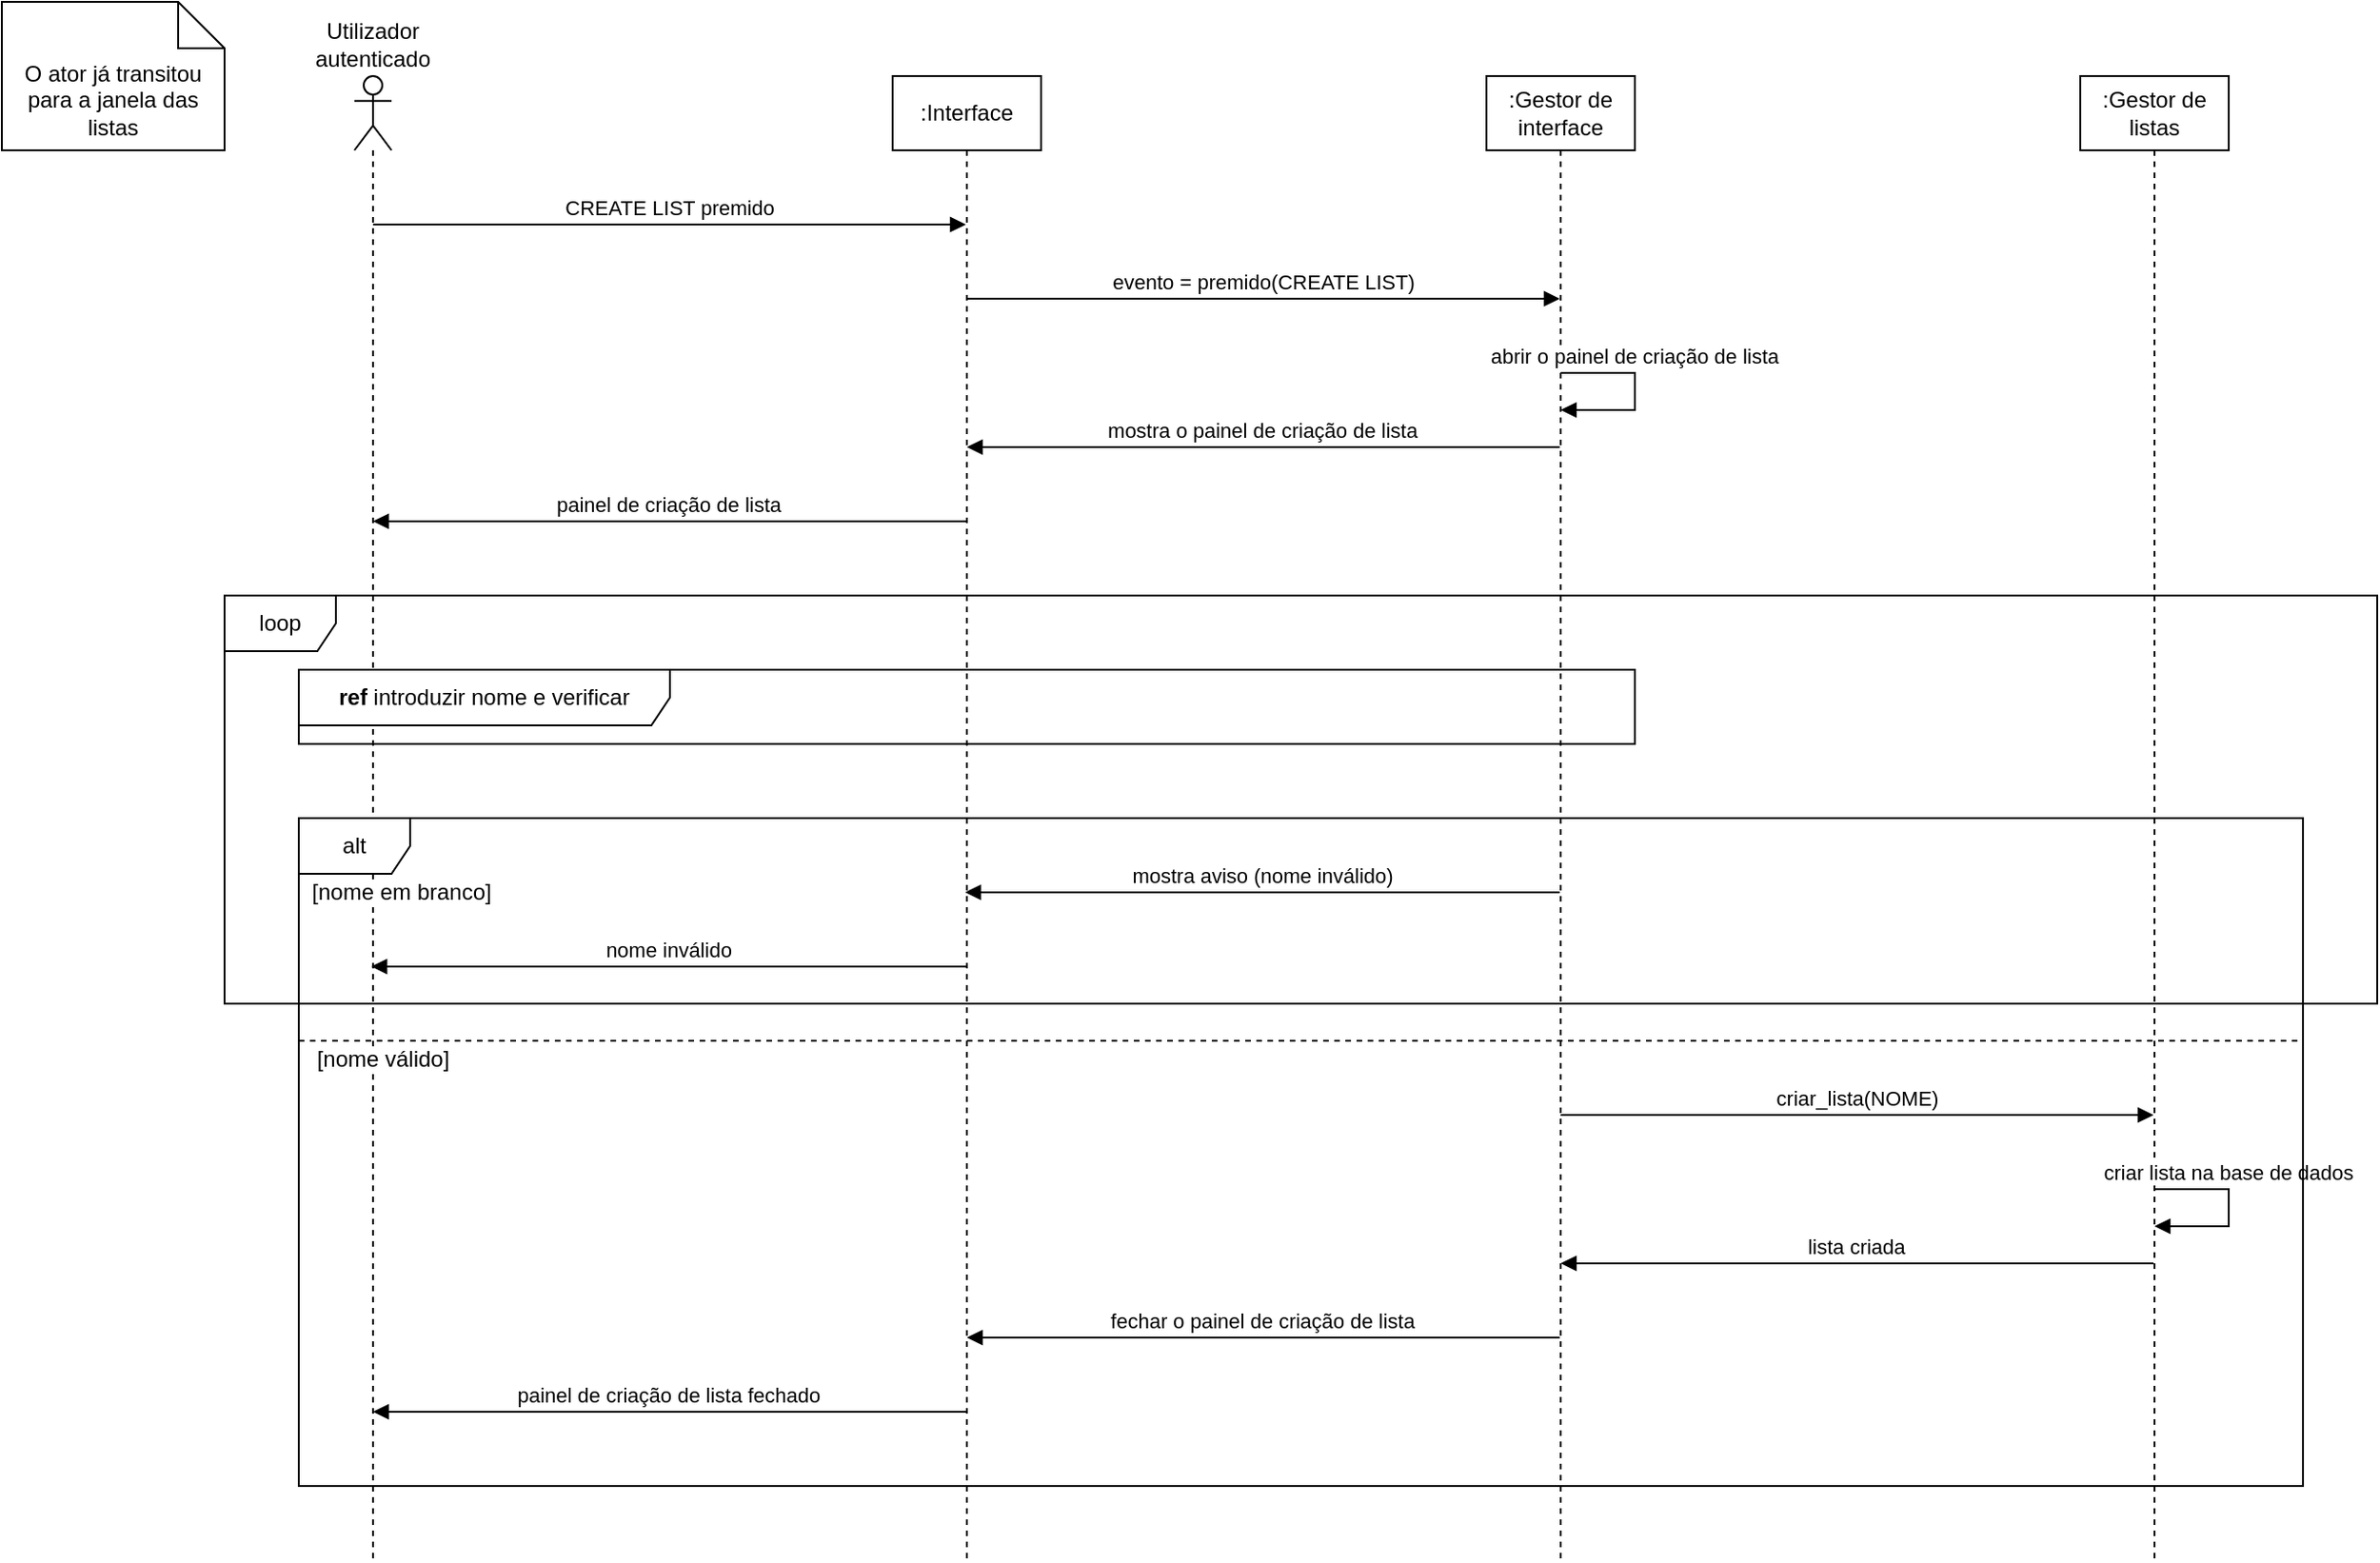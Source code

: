 <mxfile version="16.1.2" type="device" pages="3"><diagram id="XYPlCxF7I9MCoewmeqSu" name="Criar lista"><mxGraphModel dx="1394" dy="984" grid="1" gridSize="10" guides="1" tooltips="1" connect="1" arrows="1" fold="1" page="1" pageScale="1" pageWidth="1600" pageHeight="900" math="0" shadow="0"><root><mxCell id="OIZo7gTfgVD7Eu8Zu-Wl-0"/><mxCell id="OIZo7gTfgVD7Eu8Zu-Wl-1" parent="OIZo7gTfgVD7Eu8Zu-Wl-0"/><mxCell id="mObBKvC_nDAxO8Mfe1Za-4" value="loop" style="shape=umlFrame;whiteSpace=wrap;html=1;labelBackgroundColor=default;fillColor=default;" parent="OIZo7gTfgVD7Eu8Zu-Wl-1" vertex="1"><mxGeometry x="160" y="360" width="1160" height="220" as="geometry"/></mxCell><mxCell id="T3d4i_4xOjZyL9RDY3K1-0" value="Utilizador autenticado" style="shape=umlLifeline;participant=umlActor;perimeter=lifelinePerimeter;whiteSpace=wrap;html=1;container=1;collapsible=0;recursiveResize=0;verticalAlign=bottom;spacingTop=36;outlineConnect=0;labelPosition=center;verticalLabelPosition=top;align=center;" parent="OIZo7gTfgVD7Eu8Zu-Wl-1" vertex="1"><mxGeometry x="230" y="80" width="20" height="800" as="geometry"/></mxCell><mxCell id="Mh9mp_-mot73Px7lNRsS-0" value=":Interface&lt;br&gt;" style="shape=umlLifeline;perimeter=lifelinePerimeter;whiteSpace=wrap;html=1;container=1;collapsible=0;recursiveResize=0;outlineConnect=0;" parent="OIZo7gTfgVD7Eu8Zu-Wl-1" vertex="1"><mxGeometry x="520" y="80" width="80" height="800" as="geometry"/></mxCell><mxCell id="Mh9mp_-mot73Px7lNRsS-1" value=":Gestor de interface" style="shape=umlLifeline;perimeter=lifelinePerimeter;whiteSpace=wrap;html=1;container=1;collapsible=0;recursiveResize=0;outlineConnect=0;" parent="OIZo7gTfgVD7Eu8Zu-Wl-1" vertex="1"><mxGeometry x="840" y="80" width="80" height="800" as="geometry"/></mxCell><mxCell id="Mh9mp_-mot73Px7lNRsS-2" value=":Gestor de listas&lt;br&gt;" style="shape=umlLifeline;perimeter=lifelinePerimeter;whiteSpace=wrap;html=1;container=1;collapsible=0;recursiveResize=0;outlineConnect=0;" parent="OIZo7gTfgVD7Eu8Zu-Wl-1" vertex="1"><mxGeometry x="1160" y="80" width="80" height="800" as="geometry"/></mxCell><mxCell id="hlre5esi15ssn56SscDI-0" value="CREATE LIST premido" style="verticalAlign=bottom;endArrow=block;rounded=0;labelBackgroundColor=default;labelBorderColor=none;" parent="OIZo7gTfgVD7Eu8Zu-Wl-1" source="T3d4i_4xOjZyL9RDY3K1-0" target="Mh9mp_-mot73Px7lNRsS-0" edge="1"><mxGeometry width="80" relative="1" as="geometry"><mxPoint x="430" y="280" as="sourcePoint"/><mxPoint x="510" y="280" as="targetPoint"/><Array as="points"><mxPoint x="400" y="160"/></Array></mxGeometry></mxCell><mxCell id="zQake9UiFt2QZ5BeCRxp-0" value="O ator já transitou para a janela das listas" style="shape=note2;boundedLbl=1;whiteSpace=wrap;html=1;size=25;verticalAlign=top;align=center;" parent="OIZo7gTfgVD7Eu8Zu-Wl-1" vertex="1"><mxGeometry x="40" y="40" width="120" height="80" as="geometry"/></mxCell><mxCell id="aDj4afdbM1bRiDrGzAYx-0" value="evento = premido(CREATE LIST)" style="verticalAlign=bottom;endArrow=block;rounded=0;labelBackgroundColor=default;labelBorderColor=none;" parent="OIZo7gTfgVD7Eu8Zu-Wl-1" source="Mh9mp_-mot73Px7lNRsS-0" target="Mh9mp_-mot73Px7lNRsS-1" edge="1"><mxGeometry width="80" relative="1" as="geometry"><mxPoint x="249.63" y="170" as="sourcePoint"/><mxPoint x="569.5" y="170" as="targetPoint"/><Array as="points"><mxPoint x="720" y="200"/></Array></mxGeometry></mxCell><mxCell id="ssaA_1iam-OrB3tOT7x7-0" value="abrir o painel de criação de lista" style="verticalAlign=bottom;endArrow=block;rounded=0;labelBackgroundColor=default;labelBorderColor=none;" parent="OIZo7gTfgVD7Eu8Zu-Wl-1" source="Mh9mp_-mot73Px7lNRsS-1" target="Mh9mp_-mot73Px7lNRsS-1" edge="1"><mxGeometry x="-0.2" width="80" relative="1" as="geometry"><mxPoint x="569.759" y="210" as="sourcePoint"/><mxPoint x="889.5" y="210" as="targetPoint"/><Array as="points"><mxPoint x="920" y="240"/><mxPoint x="920" y="260"/></Array><mxPoint as="offset"/></mxGeometry></mxCell><mxCell id="6-xq6xQUz4ZGHkzs2S6z-0" value="mostra o painel de criação de lista" style="verticalAlign=bottom;endArrow=block;rounded=0;labelBackgroundColor=default;labelBorderColor=none;" parent="OIZo7gTfgVD7Eu8Zu-Wl-1" source="Mh9mp_-mot73Px7lNRsS-1" target="Mh9mp_-mot73Px7lNRsS-0" edge="1"><mxGeometry width="80" relative="1" as="geometry"><mxPoint x="569.63" y="210" as="sourcePoint"/><mxPoint x="889.5" y="210" as="targetPoint"/><Array as="points"><mxPoint x="720" y="280"/></Array></mxGeometry></mxCell><mxCell id="gFCVbj5Lqr_tmb5L68pP-1" value="painel de criação de lista" style="verticalAlign=bottom;endArrow=block;rounded=0;labelBackgroundColor=default;labelBorderColor=none;" parent="OIZo7gTfgVD7Eu8Zu-Wl-1" source="Mh9mp_-mot73Px7lNRsS-0" target="T3d4i_4xOjZyL9RDY3K1-0" edge="1"><mxGeometry width="80" relative="1" as="geometry"><mxPoint x="889.5" y="290" as="sourcePoint"/><mxPoint x="569.63" y="290" as="targetPoint"/><Array as="points"><mxPoint x="400" y="320"/></Array></mxGeometry></mxCell><mxCell id="-RpvPKj2PEUAYex8j3oC-0" value="" style="endArrow=none;html=1;rounded=0;shadow=0;sketch=0;dashed=1;" parent="OIZo7gTfgVD7Eu8Zu-Wl-1" edge="1"><mxGeometry width="50" height="50" relative="1" as="geometry"><mxPoint x="200" y="600" as="sourcePoint"/><mxPoint x="1280" y="600" as="targetPoint"/></mxGeometry></mxCell><mxCell id="-RpvPKj2PEUAYex8j3oC-2" value="[nome válido]" style="text;html=1;align=center;verticalAlign=middle;resizable=0;points=[];autosize=1;strokeColor=none;fillColor=none;labelBackgroundColor=default;" parent="OIZo7gTfgVD7Eu8Zu-Wl-1" vertex="1"><mxGeometry x="200" y="600" width="90" height="20" as="geometry"/></mxCell><mxCell id="-RpvPKj2PEUAYex8j3oC-3" value="[nome em branco]" style="text;html=1;align=center;verticalAlign=middle;resizable=0;points=[];autosize=1;strokeColor=none;fillColor=none;labelBackgroundColor=default;" parent="OIZo7gTfgVD7Eu8Zu-Wl-1" vertex="1"><mxGeometry x="200" y="510" width="110" height="20" as="geometry"/></mxCell><mxCell id="5FAsUvCCr6aodk-tCmaK-1" value="mostra aviso (nome inválido)" style="verticalAlign=bottom;endArrow=block;rounded=0;labelBackgroundColor=default;labelBorderColor=none;" parent="OIZo7gTfgVD7Eu8Zu-Wl-1" edge="1"><mxGeometry width="80" relative="1" as="geometry"><mxPoint x="879.5" y="520" as="sourcePoint"/><mxPoint x="559.071" y="520" as="targetPoint"/><Array as="points"><mxPoint x="720" y="520"/></Array></mxGeometry></mxCell><mxCell id="5FAsUvCCr6aodk-tCmaK-2" value="nome inválido" style="verticalAlign=bottom;endArrow=block;rounded=0;labelBackgroundColor=default;labelBorderColor=none;" parent="OIZo7gTfgVD7Eu8Zu-Wl-1" edge="1"><mxGeometry width="80" relative="1" as="geometry"><mxPoint x="559.5" y="560" as="sourcePoint"/><mxPoint x="239.071" y="560" as="targetPoint"/><Array as="points"><mxPoint x="400" y="560"/></Array></mxGeometry></mxCell><mxCell id="PuVhERAhS0Pgjg7t8_Rg-7" value="&lt;b&gt;ref&lt;/b&gt;&amp;nbsp;introduzir nome e verificar" style="shape=umlFrame;whiteSpace=wrap;html=1;labelBackgroundColor=default;fillColor=default;width=200;height=30;" parent="OIZo7gTfgVD7Eu8Zu-Wl-1" vertex="1"><mxGeometry x="200" y="400" width="720" height="40" as="geometry"/></mxCell><mxCell id="_0jgZ27fjVnv4o8v70qV-0" value="criar_lista(NOME)" style="verticalAlign=bottom;endArrow=block;rounded=0;labelBackgroundColor=default;labelBorderColor=none;" parent="OIZo7gTfgVD7Eu8Zu-Wl-1" source="Mh9mp_-mot73Px7lNRsS-1" target="Mh9mp_-mot73Px7lNRsS-2" edge="1"><mxGeometry width="80" relative="1" as="geometry"><mxPoint x="569.324" y="210" as="sourcePoint"/><mxPoint x="889.5" y="210" as="targetPoint"/><Array as="points"><mxPoint x="1040" y="640"/></Array></mxGeometry></mxCell><mxCell id="47yrgcup2OeVEz-lTcoj-0" value="criar lista na base de dados" style="verticalAlign=bottom;endArrow=block;rounded=0;labelBackgroundColor=default;labelBorderColor=none;" parent="OIZo7gTfgVD7Eu8Zu-Wl-1" source="Mh9mp_-mot73Px7lNRsS-2" target="Mh9mp_-mot73Px7lNRsS-2" edge="1"><mxGeometry x="-0.199" width="80" relative="1" as="geometry"><mxPoint x="889.324" y="690" as="sourcePoint"/><mxPoint x="1209.5" y="690" as="targetPoint"/><Array as="points"><mxPoint x="1240" y="680"/><mxPoint x="1240" y="700"/></Array><mxPoint as="offset"/></mxGeometry></mxCell><mxCell id="XujleqQ-cRWjsSJ-nrcS-0" value="lista criada" style="verticalAlign=bottom;endArrow=block;rounded=0;labelBackgroundColor=default;labelBorderColor=none;" parent="OIZo7gTfgVD7Eu8Zu-Wl-1" source="Mh9mp_-mot73Px7lNRsS-2" target="Mh9mp_-mot73Px7lNRsS-1" edge="1"><mxGeometry width="80" relative="1" as="geometry"><mxPoint x="889.324" y="690" as="sourcePoint"/><mxPoint x="1209.5" y="690" as="targetPoint"/><Array as="points"><mxPoint x="1040" y="720"/></Array></mxGeometry></mxCell><mxCell id="XujleqQ-cRWjsSJ-nrcS-1" value="fechar o painel de criação de lista" style="verticalAlign=bottom;endArrow=block;rounded=0;labelBackgroundColor=default;labelBorderColor=none;" parent="OIZo7gTfgVD7Eu8Zu-Wl-1" source="Mh9mp_-mot73Px7lNRsS-1" target="Mh9mp_-mot73Px7lNRsS-0" edge="1"><mxGeometry width="80" relative="1" as="geometry"><mxPoint x="1209.5" y="770" as="sourcePoint"/><mxPoint x="889.5" y="770" as="targetPoint"/><Array as="points"><mxPoint x="720" y="760"/></Array></mxGeometry></mxCell><mxCell id="ypJWEDjavxW-IOzkU1_l-0" value="painel de criação de lista fechado" style="verticalAlign=bottom;endArrow=block;rounded=0;labelBackgroundColor=default;labelBorderColor=none;" parent="OIZo7gTfgVD7Eu8Zu-Wl-1" source="Mh9mp_-mot73Px7lNRsS-0" target="T3d4i_4xOjZyL9RDY3K1-0" edge="1"><mxGeometry width="80" relative="1" as="geometry"><mxPoint x="889.5" y="810" as="sourcePoint"/><mxPoint x="569.5" y="810" as="targetPoint"/><Array as="points"><mxPoint x="400" y="800"/></Array></mxGeometry></mxCell><mxCell id="ExMp5mJAbhYZ5DSAt1m2-0" value="alt" style="shape=umlFrame;whiteSpace=wrap;html=1;" parent="OIZo7gTfgVD7Eu8Zu-Wl-1" vertex="1"><mxGeometry x="200" y="480" width="1080" height="360" as="geometry"/></mxCell></root></mxGraphModel></diagram><diagram id="WZ__vMwWDyUTh-8E1RWc" name="Comprar produtos"><mxGraphModel dx="1394" dy="984" grid="1" gridSize="10" guides="1" tooltips="1" connect="1" arrows="1" fold="1" page="1" pageScale="1" pageWidth="1600" pageHeight="900" math="0" shadow="0"><root><mxCell id="0"/><mxCell id="1" parent="0"/><mxCell id="iXWWdknwto0Gidg1INvI-3" value="Utilizador autenticado" style="shape=umlLifeline;participant=umlActor;perimeter=lifelinePerimeter;whiteSpace=wrap;html=1;container=1;collapsible=0;recursiveResize=0;verticalAlign=bottom;spacingTop=36;outlineConnect=0;labelPosition=center;verticalLabelPosition=top;align=center;" parent="1" vertex="1"><mxGeometry x="230" y="80" width="20" height="760" as="geometry"/></mxCell><mxCell id="iXWWdknwto0Gidg1INvI-6" value="BUY PRODUCTS premido" style="html=1;verticalAlign=bottom;endArrow=block;rounded=0;" parent="1" source="iXWWdknwto0Gidg1INvI-3" target="iXWWdknwto0Gidg1INvI-18" edge="1"><mxGeometry width="80" relative="1" as="geometry"><mxPoint x="540" y="300" as="sourcePoint"/><mxPoint x="459.5" y="190" as="targetPoint"/><Array as="points"><mxPoint x="380" y="160"/></Array></mxGeometry></mxCell><mxCell id="iXWWdknwto0Gidg1INvI-10" value="mostra os produtos necessários para comprar" style="html=1;verticalAlign=bottom;endArrow=block;rounded=0;" parent="1" source="iXWWdknwto0Gidg1INvI-19" target="iXWWdknwto0Gidg1INvI-18" edge="1"><mxGeometry width="80" relative="1" as="geometry"><mxPoint x="459.5" y="330" as="sourcePoint"/><mxPoint x="620" y="300" as="targetPoint"/><Array as="points"><mxPoint x="660" y="280"/></Array></mxGeometry></mxCell><mxCell id="iXWWdknwto0Gidg1INvI-14" value="evento = premido(BUY PRODUCTS)" style="html=1;verticalAlign=bottom;endArrow=block;rounded=0;" parent="1" source="iXWWdknwto0Gidg1INvI-18" target="iXWWdknwto0Gidg1INvI-19" edge="1"><mxGeometry width="80" relative="1" as="geometry"><mxPoint x="459.667" y="230" as="sourcePoint"/><mxPoint x="659.5" y="230" as="targetPoint"/><Array as="points"><mxPoint x="660" y="200"/></Array></mxGeometry></mxCell><mxCell id="iXWWdknwto0Gidg1INvI-15" value="transita para a janela de compra" style="html=1;verticalAlign=bottom;endArrow=block;rounded=0;" parent="1" source="iXWWdknwto0Gidg1INvI-19" target="iXWWdknwto0Gidg1INvI-19" edge="1"><mxGeometry x="-0.199" width="80" relative="1" as="geometry"><mxPoint x="659.5" y="290" as="sourcePoint"/><mxPoint x="459.667" y="290" as="targetPoint"/><Array as="points"><mxPoint x="840" y="240"/><mxPoint x="840" y="260"/></Array><mxPoint as="offset"/></mxGeometry></mxCell><mxCell id="iXWWdknwto0Gidg1INvI-18" value=":Interface" style="shape=umlLifeline;perimeter=lifelinePerimeter;whiteSpace=wrap;html=1;container=1;collapsible=0;recursiveResize=0;outlineConnect=0;" parent="1" vertex="1"><mxGeometry x="480" y="80" width="80" height="760" as="geometry"/></mxCell><mxCell id="iXWWdknwto0Gidg1INvI-19" value=":Gestor de interface" style="shape=umlLifeline;perimeter=lifelinePerimeter;whiteSpace=wrap;html=1;container=1;collapsible=0;recursiveResize=0;outlineConnect=0;" parent="1" vertex="1"><mxGeometry x="760" y="80" width="80" height="760" as="geometry"/></mxCell><mxCell id="iXWWdknwto0Gidg1INvI-20" value="Mostra também os produtos comprados nas ultimas 24h" style="shape=note2;boundedLbl=1;whiteSpace=wrap;html=1;size=25;verticalAlign=top;align=center;" parent="1" vertex="1"><mxGeometry x="560" y="300" width="120" height="80" as="geometry"/></mxCell><mxCell id="iXWWdknwto0Gidg1INvI-22" value="" style="endArrow=none;html=1;rounded=0;" parent="1" source="iXWWdknwto0Gidg1INvI-20" edge="1"><mxGeometry width="50" height="50" relative="1" as="geometry"><mxPoint x="530" y="340" as="sourcePoint"/><mxPoint x="560" y="280" as="targetPoint"/></mxGeometry></mxCell><mxCell id="iXWWdknwto0Gidg1INvI-34" value="prime a caixa correspondente ao produto para o sinalizar como comprado" style="html=1;verticalAlign=top;endArrow=block;rounded=0;labelBorderColor=none;" parent="1" source="iXWWdknwto0Gidg1INvI-3" target="iXWWdknwto0Gidg1INvI-18" edge="1"><mxGeometry x="0.004" width="80" relative="1" as="geometry"><mxPoint x="239.324" y="440" as="sourcePoint"/><mxPoint x="519.5" y="440" as="targetPoint"/><Array as="points"><mxPoint x="380" y="440"/></Array><mxPoint as="offset"/></mxGeometry></mxCell><mxCell id="iXWWdknwto0Gidg1INvI-35" value="evento = sinalizou_produto(X)" style="html=1;verticalAlign=bottom;endArrow=block;rounded=0;" parent="1" source="iXWWdknwto0Gidg1INvI-18" target="iXWWdknwto0Gidg1INvI-19" edge="1"><mxGeometry width="80" relative="1" as="geometry"><mxPoint x="519.324" y="480" as="sourcePoint"/><mxPoint x="799.5" y="480" as="targetPoint"/><Array as="points"><mxPoint x="660" y="480"/></Array></mxGeometry></mxCell><mxCell id="iXWWdknwto0Gidg1INvI-36" value=":Gestor de produtos" style="shape=umlLifeline;perimeter=lifelinePerimeter;whiteSpace=wrap;html=1;container=1;collapsible=0;recursiveResize=0;outlineConnect=0;" parent="1" vertex="1"><mxGeometry x="1040" y="80" width="80" height="760" as="geometry"/></mxCell><mxCell id="iXWWdknwto0Gidg1INvI-37" value="comprou(X)" style="html=1;verticalAlign=bottom;endArrow=block;rounded=0;" parent="1" source="iXWWdknwto0Gidg1INvI-19" target="iXWWdknwto0Gidg1INvI-36" edge="1"><mxGeometry width="80" relative="1" as="geometry"><mxPoint x="799.324" y="520" as="sourcePoint"/><mxPoint x="1079.5" y="520" as="targetPoint"/><Array as="points"><mxPoint x="940" y="520"/></Array></mxGeometry></mxCell><mxCell id="iXWWdknwto0Gidg1INvI-38" value="Ao alterar a base de dados, os dados na interface são atualizados em tempo real" style="shape=note2;boundedLbl=1;whiteSpace=wrap;html=1;size=25;verticalAlign=top;align=center;" parent="1" vertex="1"><mxGeometry x="1200" y="560" width="160" height="80" as="geometry"/></mxCell><mxCell id="iXWWdknwto0Gidg1INvI-40" value="atualizar produto X na base de dados" style="html=1;verticalAlign=bottom;endArrow=block;rounded=0;labelBackgroundColor=default;" parent="1" source="iXWWdknwto0Gidg1INvI-36" target="iXWWdknwto0Gidg1INvI-36" edge="1"><mxGeometry x="-0.199" width="80" relative="1" as="geometry"><mxPoint x="1079.071" y="560" as="sourcePoint"/><mxPoint x="1079.071" y="580" as="targetPoint"/><Array as="points"><mxPoint x="1120" y="560"/><mxPoint x="1120" y="580"/></Array><mxPoint as="offset"/></mxGeometry></mxCell><mxCell id="iXWWdknwto0Gidg1INvI-41" value="" style="endArrow=none;html=1;rounded=0;" parent="1" source="iXWWdknwto0Gidg1INvI-38" edge="1"><mxGeometry width="50" height="50" relative="1" as="geometry"><mxPoint x="1120" y="570" as="sourcePoint"/><mxPoint x="1120" y="570" as="targetPoint"/></mxGeometry></mxCell><mxCell id="iXWWdknwto0Gidg1INvI-42" value="Repete-se para cada produto que o utilizador comprar" style="shape=note2;boundedLbl=1;whiteSpace=wrap;html=1;size=25;verticalAlign=top;align=center;" parent="1" vertex="1"><mxGeometry x="40" y="360" width="120" height="80" as="geometry"/></mxCell><mxCell id="iXWWdknwto0Gidg1INvI-43" value="" style="endArrow=none;html=1;rounded=0;" parent="1" source="iXWWdknwto0Gidg1INvI-42" target="iXWWdknwto0Gidg1INvI-52" edge="1"><mxGeometry width="50" height="50" relative="1" as="geometry"><mxPoint x="300" y="290" as="sourcePoint"/><mxPoint x="200.0" y="549.655" as="targetPoint"/></mxGeometry></mxCell><mxCell id="iXWWdknwto0Gidg1INvI-44" value="BACK premido" style="html=1;verticalAlign=bottom;endArrow=block;rounded=0;" parent="1" source="iXWWdknwto0Gidg1INvI-3" target="iXWWdknwto0Gidg1INvI-18" edge="1"><mxGeometry width="80" relative="1" as="geometry"><mxPoint x="239.071" y="640" as="sourcePoint"/><mxPoint x="519.5" y="640" as="targetPoint"/><Array as="points"><mxPoint x="380" y="640"/></Array></mxGeometry></mxCell><mxCell id="iXWWdknwto0Gidg1INvI-45" value="evento = premido(BACK)" style="html=1;verticalAlign=bottom;endArrow=block;rounded=0;" parent="1" source="iXWWdknwto0Gidg1INvI-18" target="iXWWdknwto0Gidg1INvI-19" edge="1"><mxGeometry width="80" relative="1" as="geometry"><mxPoint x="519.071" y="680" as="sourcePoint"/><mxPoint x="799.5" y="680" as="targetPoint"/><Array as="points"><mxPoint x="650" y="680"/></Array></mxGeometry></mxCell><mxCell id="iXWWdknwto0Gidg1INvI-46" value="produtos necessários para comprar" style="html=1;verticalAlign=bottom;endArrow=block;rounded=0;" parent="1" source="iXWWdknwto0Gidg1INvI-18" target="iXWWdknwto0Gidg1INvI-3" edge="1"><mxGeometry width="80" relative="1" as="geometry"><mxPoint x="809.5" y="290" as="sourcePoint"/><mxPoint x="529.667" y="290" as="targetPoint"/><Array as="points"><mxPoint x="380" y="320"/></Array></mxGeometry></mxCell><mxCell id="iXWWdknwto0Gidg1INvI-48" value="transita para a janela anterior" style="html=1;verticalAlign=bottom;endArrow=block;rounded=0;" parent="1" source="iXWWdknwto0Gidg1INvI-19" target="iXWWdknwto0Gidg1INvI-19" edge="1"><mxGeometry x="-0.199" width="80" relative="1" as="geometry"><mxPoint x="799.167" y="720" as="sourcePoint"/><mxPoint x="799.167" y="740" as="targetPoint"/><Array as="points"><mxPoint x="840" y="720"/><mxPoint x="840" y="740"/></Array><mxPoint as="offset"/></mxGeometry></mxCell><mxCell id="iXWWdknwto0Gidg1INvI-49" value="mostra a janela anterior" style="html=1;verticalAlign=bottom;endArrow=block;rounded=0;" parent="1" source="iXWWdknwto0Gidg1INvI-19" target="iXWWdknwto0Gidg1INvI-18" edge="1"><mxGeometry width="80" relative="1" as="geometry"><mxPoint x="799.5" y="760" as="sourcePoint"/><mxPoint x="519.167" y="760" as="targetPoint"/><Array as="points"><mxPoint x="660" y="760"/></Array></mxGeometry></mxCell><mxCell id="iXWWdknwto0Gidg1INvI-50" value="janela anterior" style="html=1;verticalAlign=bottom;endArrow=block;rounded=0;" parent="1" source="iXWWdknwto0Gidg1INvI-18" target="iXWWdknwto0Gidg1INvI-3" edge="1"><mxGeometry width="80" relative="1" as="geometry"><mxPoint x="519.5" y="800" as="sourcePoint"/><mxPoint x="239.167" y="800" as="targetPoint"/><Array as="points"><mxPoint x="380" y="800"/></Array></mxGeometry></mxCell><mxCell id="HsOnnm-aEdyIJNbel2cJ-2" value="" style="endArrow=none;html=1;rounded=0;" parent="1" source="iXWWdknwto0Gidg1INvI-20" edge="1"><mxGeometry width="50" height="50" relative="1" as="geometry"><mxPoint x="890" y="321.429" as="sourcePoint"/><mxPoint x="480" y="320" as="targetPoint"/></mxGeometry></mxCell><mxCell id="M8P9F-OgyLdcuiiyLJnQ-1" value="O ator já transitou para a janela dos produtos" style="shape=note2;boundedLbl=1;whiteSpace=wrap;html=1;size=25;verticalAlign=top;align=center;" parent="1" vertex="1"><mxGeometry x="40" y="40" width="120" height="80" as="geometry"/></mxCell><mxCell id="iXWWdknwto0Gidg1INvI-52" value="loop" style="shape=umlFrame;whiteSpace=wrap;html=1;" parent="1" vertex="1"><mxGeometry x="200" y="400" width="960" height="200" as="geometry"/></mxCell></root></mxGraphModel></diagram><diagram id="N_Dd8Ti_srsn5xzXaTt4" name="Introduzir nome e verificar"><mxGraphModel dx="1148" dy="811" grid="1" gridSize="10" guides="1" tooltips="1" connect="1" arrows="1" fold="1" page="1" pageScale="1" pageWidth="1600" pageHeight="900" math="0" shadow="0"><root><mxCell id="uoiX1PefzecSi2JzEvcn-0"/><mxCell id="uoiX1PefzecSi2JzEvcn-1" parent="uoiX1PefzecSi2JzEvcn-0"/><mxCell id="uoiX1PefzecSi2JzEvcn-2" value="introduzir nome e verificar" style="shape=umlFrame;whiteSpace=wrap;html=1;width=120;height=30;" parent="uoiX1PefzecSi2JzEvcn-1" vertex="1"><mxGeometry x="40" y="40" width="1200" height="520" as="geometry"/></mxCell><mxCell id="uoiX1PefzecSi2JzEvcn-3" value="loop" style="shape=umlFrame;whiteSpace=wrap;html=1;" parent="uoiX1PefzecSi2JzEvcn-1" vertex="1"><mxGeometry x="240" y="160" width="760" height="200" as="geometry"/></mxCell><mxCell id="uoiX1PefzecSi2JzEvcn-4" value="introduz o nome através do teclado" style="verticalAlign=bottom;endArrow=block;rounded=0;labelBackgroundColor=default;labelBorderColor=none;" parent="uoiX1PefzecSi2JzEvcn-1" source="uoiX1PefzecSi2JzEvcn-10" target="uoiX1PefzecSi2JzEvcn-11" edge="1"><mxGeometry width="80" relative="1" as="geometry"><mxPoint x="318.833" y="200" as="sourcePoint"/><mxPoint x="639.5" y="200" as="targetPoint"/><Array as="points"><mxPoint x="480" y="200"/></Array></mxGeometry></mxCell><mxCell id="uoiX1PefzecSi2JzEvcn-5" value="mostra o nome que está a ser introduzido" style="verticalAlign=bottom;endArrow=block;rounded=0;labelBackgroundColor=default;labelBorderColor=none;" parent="uoiX1PefzecSi2JzEvcn-1" source="uoiX1PefzecSi2JzEvcn-12" target="uoiX1PefzecSi2JzEvcn-11" edge="1"><mxGeometry width="80" relative="1" as="geometry"><mxPoint x="959.5" y="280" as="sourcePoint"/><mxPoint x="638.833" y="280" as="targetPoint"/><Array as="points"><mxPoint x="800" y="280"/></Array></mxGeometry></mxCell><mxCell id="uoiX1PefzecSi2JzEvcn-6" value="evento = tecla_premida(X)" style="verticalAlign=bottom;endArrow=block;rounded=0;labelBackgroundColor=default;labelBorderColor=none;" parent="uoiX1PefzecSi2JzEvcn-1" source="uoiX1PefzecSi2JzEvcn-11" target="uoiX1PefzecSi2JzEvcn-12" edge="1"><mxGeometry width="80" relative="1" as="geometry"><mxPoint x="639" y="240" as="sourcePoint"/><mxPoint x="959.5" y="240" as="targetPoint"/><Array as="points"><mxPoint x="800" y="240"/></Array></mxGeometry></mxCell><mxCell id="uoiX1PefzecSi2JzEvcn-7" value="nome a ser introduzido" style="verticalAlign=bottom;endArrow=block;rounded=0;labelBackgroundColor=default;labelBorderColor=none;" parent="uoiX1PefzecSi2JzEvcn-1" source="uoiX1PefzecSi2JzEvcn-11" target="uoiX1PefzecSi2JzEvcn-10" edge="1"><mxGeometry width="80" relative="1" as="geometry"><mxPoint x="639.5" y="320" as="sourcePoint"/><mxPoint x="318.833" y="320" as="targetPoint"/><Array as="points"><mxPoint x="480" y="320"/></Array></mxGeometry></mxCell><mxCell id="uoiX1PefzecSi2JzEvcn-8" value="Repete-se até o utilizador introduzir o nome desejado" style="shape=note2;boundedLbl=1;whiteSpace=wrap;html=1;size=25;verticalAlign=top;align=center;" parent="uoiX1PefzecSi2JzEvcn-1" vertex="1"><mxGeometry x="80" y="120" width="120" height="80" as="geometry"/></mxCell><mxCell id="uoiX1PefzecSi2JzEvcn-9" value="" style="endArrow=none;html=1;rounded=0;" parent="uoiX1PefzecSi2JzEvcn-1" source="uoiX1PefzecSi2JzEvcn-8" target="uoiX1PefzecSi2JzEvcn-3" edge="1"><mxGeometry width="50" height="50" relative="1" as="geometry"><mxPoint x="200" y="210.345" as="sourcePoint"/><mxPoint x="240" y="217.241" as="targetPoint"/></mxGeometry></mxCell><mxCell id="uoiX1PefzecSi2JzEvcn-10" value="Utilizador autenticado" style="shape=umlLifeline;participant=umlActor;perimeter=lifelinePerimeter;whiteSpace=wrap;html=1;container=1;collapsible=0;recursiveResize=0;verticalAlign=bottom;spacingTop=36;outlineConnect=0;labelPosition=center;verticalLabelPosition=top;align=center;" parent="uoiX1PefzecSi2JzEvcn-1" vertex="1"><mxGeometry x="310" y="80" width="20" height="440" as="geometry"/></mxCell><mxCell id="uoiX1PefzecSi2JzEvcn-11" value=":Interface&lt;br&gt;" style="shape=umlLifeline;perimeter=lifelinePerimeter;whiteSpace=wrap;html=1;container=1;collapsible=0;recursiveResize=0;outlineConnect=0;" parent="uoiX1PefzecSi2JzEvcn-1" vertex="1"><mxGeometry x="600" y="80" width="80" height="440" as="geometry"/></mxCell><mxCell id="uoiX1PefzecSi2JzEvcn-12" value=":Gestor de interface" style="shape=umlLifeline;perimeter=lifelinePerimeter;whiteSpace=wrap;html=1;container=1;collapsible=0;recursiveResize=0;outlineConnect=0;" parent="uoiX1PefzecSi2JzEvcn-1" vertex="1"><mxGeometry x="920" y="80" width="80" height="440" as="geometry"/></mxCell><mxCell id="VEpj4ewejNXtR2bhDvrg-0" value="CREATE premido" style="verticalAlign=bottom;endArrow=block;rounded=0;labelBackgroundColor=default;labelBorderColor=none;" parent="uoiX1PefzecSi2JzEvcn-1" source="uoiX1PefzecSi2JzEvcn-10" target="uoiX1PefzecSi2JzEvcn-11" edge="1"><mxGeometry width="80" relative="1" as="geometry"><mxPoint x="239.324" y="440" as="sourcePoint"/><mxPoint x="559.5" y="440" as="targetPoint"/><Array as="points"><mxPoint x="480" y="400"/></Array></mxGeometry></mxCell><mxCell id="VEpj4ewejNXtR2bhDvrg-1" value="evento = premido(CREATE)" style="verticalAlign=bottom;endArrow=block;rounded=0;labelBackgroundColor=default;labelBorderColor=none;" parent="uoiX1PefzecSi2JzEvcn-1" source="uoiX1PefzecSi2JzEvcn-11" target="uoiX1PefzecSi2JzEvcn-12" edge="1"><mxGeometry width="80" relative="1" as="geometry"><mxPoint x="559.324" y="480" as="sourcePoint"/><mxPoint x="879.5" y="480" as="targetPoint"/><Array as="points"><mxPoint x="800" y="440"/></Array></mxGeometry></mxCell><mxCell id="VEpj4ewejNXtR2bhDvrg-2" value="verificar nome introduzido" style="verticalAlign=bottom;endArrow=block;rounded=0;labelBackgroundColor=default;labelBorderColor=none;" parent="uoiX1PefzecSi2JzEvcn-1" source="uoiX1PefzecSi2JzEvcn-12" target="uoiX1PefzecSi2JzEvcn-12" edge="1"><mxGeometry x="-0.2" width="80" relative="1" as="geometry"><mxPoint x="879.324" y="520" as="sourcePoint"/><mxPoint x="879.324" y="540" as="targetPoint"/><Array as="points"><mxPoint x="1000" y="480"/><mxPoint x="1000" y="500"/></Array><mxPoint as="offset"/></mxGeometry></mxCell><mxCell id="VEpj4ewejNXtR2bhDvrg-3" value="Verifica se o nome não está em branco" style="shape=note2;boundedLbl=1;whiteSpace=wrap;html=1;size=25;verticalAlign=top;align=center;" parent="uoiX1PefzecSi2JzEvcn-1" vertex="1"><mxGeometry x="1080" y="440" width="120" height="80" as="geometry"/></mxCell><mxCell id="VEpj4ewejNXtR2bhDvrg-4" value="" style="endArrow=none;html=1;rounded=0;" parent="uoiX1PefzecSi2JzEvcn-1" target="VEpj4ewejNXtR2bhDvrg-3" edge="1"><mxGeometry width="50" height="50" relative="1" as="geometry"><mxPoint x="1000" y="490" as="sourcePoint"/><mxPoint x="210" y="231.739" as="targetPoint"/></mxGeometry></mxCell></root></mxGraphModel></diagram></mxfile>
